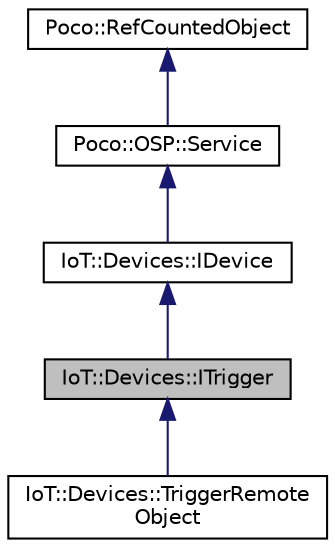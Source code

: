 digraph "IoT::Devices::ITrigger"
{
 // LATEX_PDF_SIZE
  edge [fontname="Helvetica",fontsize="10",labelfontname="Helvetica",labelfontsize="10"];
  node [fontname="Helvetica",fontsize="10",shape=record];
  Node1 [label="IoT::Devices::ITrigger",height=0.2,width=0.4,color="black", fillcolor="grey75", style="filled", fontcolor="black",tooltip=" "];
  Node2 -> Node1 [dir="back",color="midnightblue",fontsize="10",style="solid"];
  Node2 [label="IoT::Devices::IDevice",height=0.2,width=0.4,color="black", fillcolor="white", style="filled",URL="$classIoT_1_1Devices_1_1IDevice.html",tooltip=" "];
  Node3 -> Node2 [dir="back",color="midnightblue",fontsize="10",style="solid"];
  Node3 [label="Poco::OSP::Service",height=0.2,width=0.4,color="black", fillcolor="white", style="filled",URL="$classPoco_1_1OSP_1_1Service.html",tooltip=" "];
  Node4 -> Node3 [dir="back",color="midnightblue",fontsize="10",style="solid"];
  Node4 [label="Poco::RefCountedObject",height=0.2,width=0.4,color="black", fillcolor="white", style="filled",URL="$classPoco_1_1RefCountedObject.html",tooltip=" "];
  Node1 -> Node5 [dir="back",color="midnightblue",fontsize="10",style="solid"];
  Node5 [label="IoT::Devices::TriggerRemote\lObject",height=0.2,width=0.4,color="black", fillcolor="white", style="filled",URL="$classIoT_1_1Devices_1_1TriggerRemoteObject.html",tooltip=" "];
}
